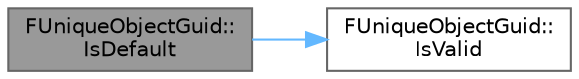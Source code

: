 digraph "FUniqueObjectGuid::IsDefault"
{
 // INTERACTIVE_SVG=YES
 // LATEX_PDF_SIZE
  bgcolor="transparent";
  edge [fontname=Helvetica,fontsize=10,labelfontname=Helvetica,labelfontsize=10];
  node [fontname=Helvetica,fontsize=10,shape=box,height=0.2,width=0.4];
  rankdir="LR";
  Node1 [id="Node000001",label="FUniqueObjectGuid::\lIsDefault",height=0.2,width=0.4,color="gray40", fillcolor="grey60", style="filled", fontcolor="black",tooltip="Returns true is this is the default value."];
  Node1 -> Node2 [id="edge1_Node000001_Node000002",color="steelblue1",style="solid",tooltip=" "];
  Node2 [id="Node000002",label="FUniqueObjectGuid::\lIsValid",height=0.2,width=0.4,color="grey40", fillcolor="white", style="filled",URL="$d9/d17/structFUniqueObjectGuid.html#aa65df308884b4ff99018f924c5bc4dbe",tooltip="Test if this can ever point to a live UObject."];
}
